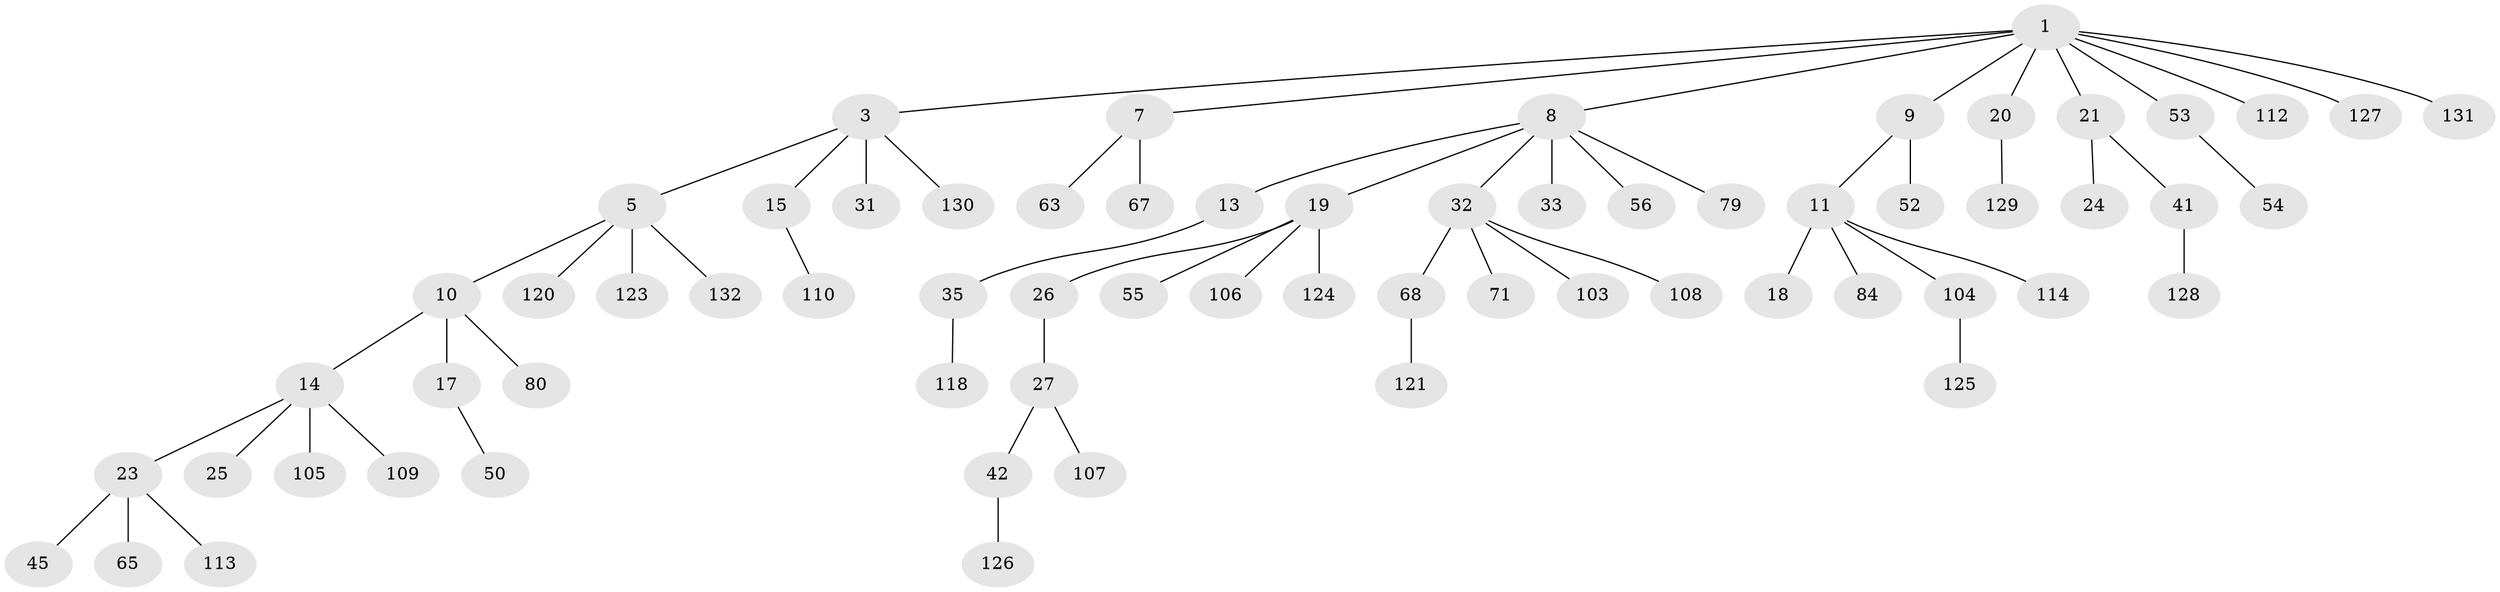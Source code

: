 // original degree distribution, {5: 0.045112781954887216, 4: 0.08270676691729323, 10: 0.007518796992481203, 2: 0.22556390977443608, 3: 0.09022556390977443, 7: 0.007518796992481203, 1: 0.5338345864661654, 6: 0.007518796992481203}
// Generated by graph-tools (version 1.1) at 2025/19/03/04/25 18:19:08]
// undirected, 66 vertices, 65 edges
graph export_dot {
graph [start="1"]
  node [color=gray90,style=filled];
  1 [super="+2+111+4"];
  3 [super="+57+97+22+47+39+51+6"];
  5 [super="+29+102"];
  7;
  8;
  9;
  10;
  11 [super="+43"];
  13;
  14 [super="+16"];
  15 [super="+75+86+116"];
  17 [super="+37+92+28+40"];
  18;
  19 [super="+100+48+66"];
  20 [super="+74+69+61"];
  21 [super="+122"];
  23 [super="+34+101+76+30"];
  24;
  25;
  26 [super="+36"];
  27 [super="+81+38"];
  31;
  32 [super="+49+64+62"];
  33 [super="+83+93"];
  35 [super="+87"];
  41 [super="+119+73"];
  42 [super="+96"];
  45 [super="+78+115"];
  50 [super="+117"];
  52;
  53;
  54;
  55 [super="+60+70"];
  56;
  63;
  65;
  67;
  68;
  71;
  79;
  80;
  84 [super="+95"];
  103;
  104;
  105;
  106;
  107;
  108;
  109;
  110;
  112;
  113;
  114;
  118;
  120;
  121;
  123;
  124;
  125;
  126;
  127;
  128;
  129;
  130;
  131;
  132;
  1 -- 3;
  1 -- 131;
  1 -- 21;
  1 -- 20;
  1 -- 53;
  1 -- 112;
  1 -- 7;
  1 -- 8;
  1 -- 9;
  1 -- 127;
  3 -- 5;
  3 -- 31;
  3 -- 130;
  3 -- 15;
  5 -- 10;
  5 -- 120;
  5 -- 132;
  5 -- 123;
  7 -- 63;
  7 -- 67;
  8 -- 13;
  8 -- 19;
  8 -- 32;
  8 -- 33;
  8 -- 56;
  8 -- 79;
  9 -- 11;
  9 -- 52;
  10 -- 14;
  10 -- 17;
  10 -- 80;
  11 -- 18;
  11 -- 114;
  11 -- 104;
  11 -- 84;
  13 -- 35;
  14 -- 23;
  14 -- 25;
  14 -- 109;
  14 -- 105;
  15 -- 110;
  17 -- 50;
  19 -- 26;
  19 -- 106;
  19 -- 124;
  19 -- 55;
  20 -- 129;
  21 -- 24;
  21 -- 41;
  23 -- 65;
  23 -- 45;
  23 -- 113;
  26 -- 27;
  27 -- 42;
  27 -- 107;
  32 -- 103;
  32 -- 68;
  32 -- 71;
  32 -- 108;
  35 -- 118;
  41 -- 128;
  42 -- 126;
  53 -- 54;
  68 -- 121;
  104 -- 125;
}
